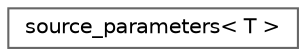 digraph "Graphical Class Hierarchy"
{
 // LATEX_PDF_SIZE
  bgcolor="transparent";
  edge [fontname=Helvetica,fontsize=10,labelfontname=Helvetica,labelfontsize=10];
  node [fontname=Helvetica,fontsize=10,shape=box,height=0.2,width=0.4];
  rankdir="LR";
  Node0 [id="Node000000",label="source_parameters\< T \>",height=0.2,width=0.4,color="grey40", fillcolor="white", style="filled",URL="$structsource__parameters.html",tooltip=" "];
}
